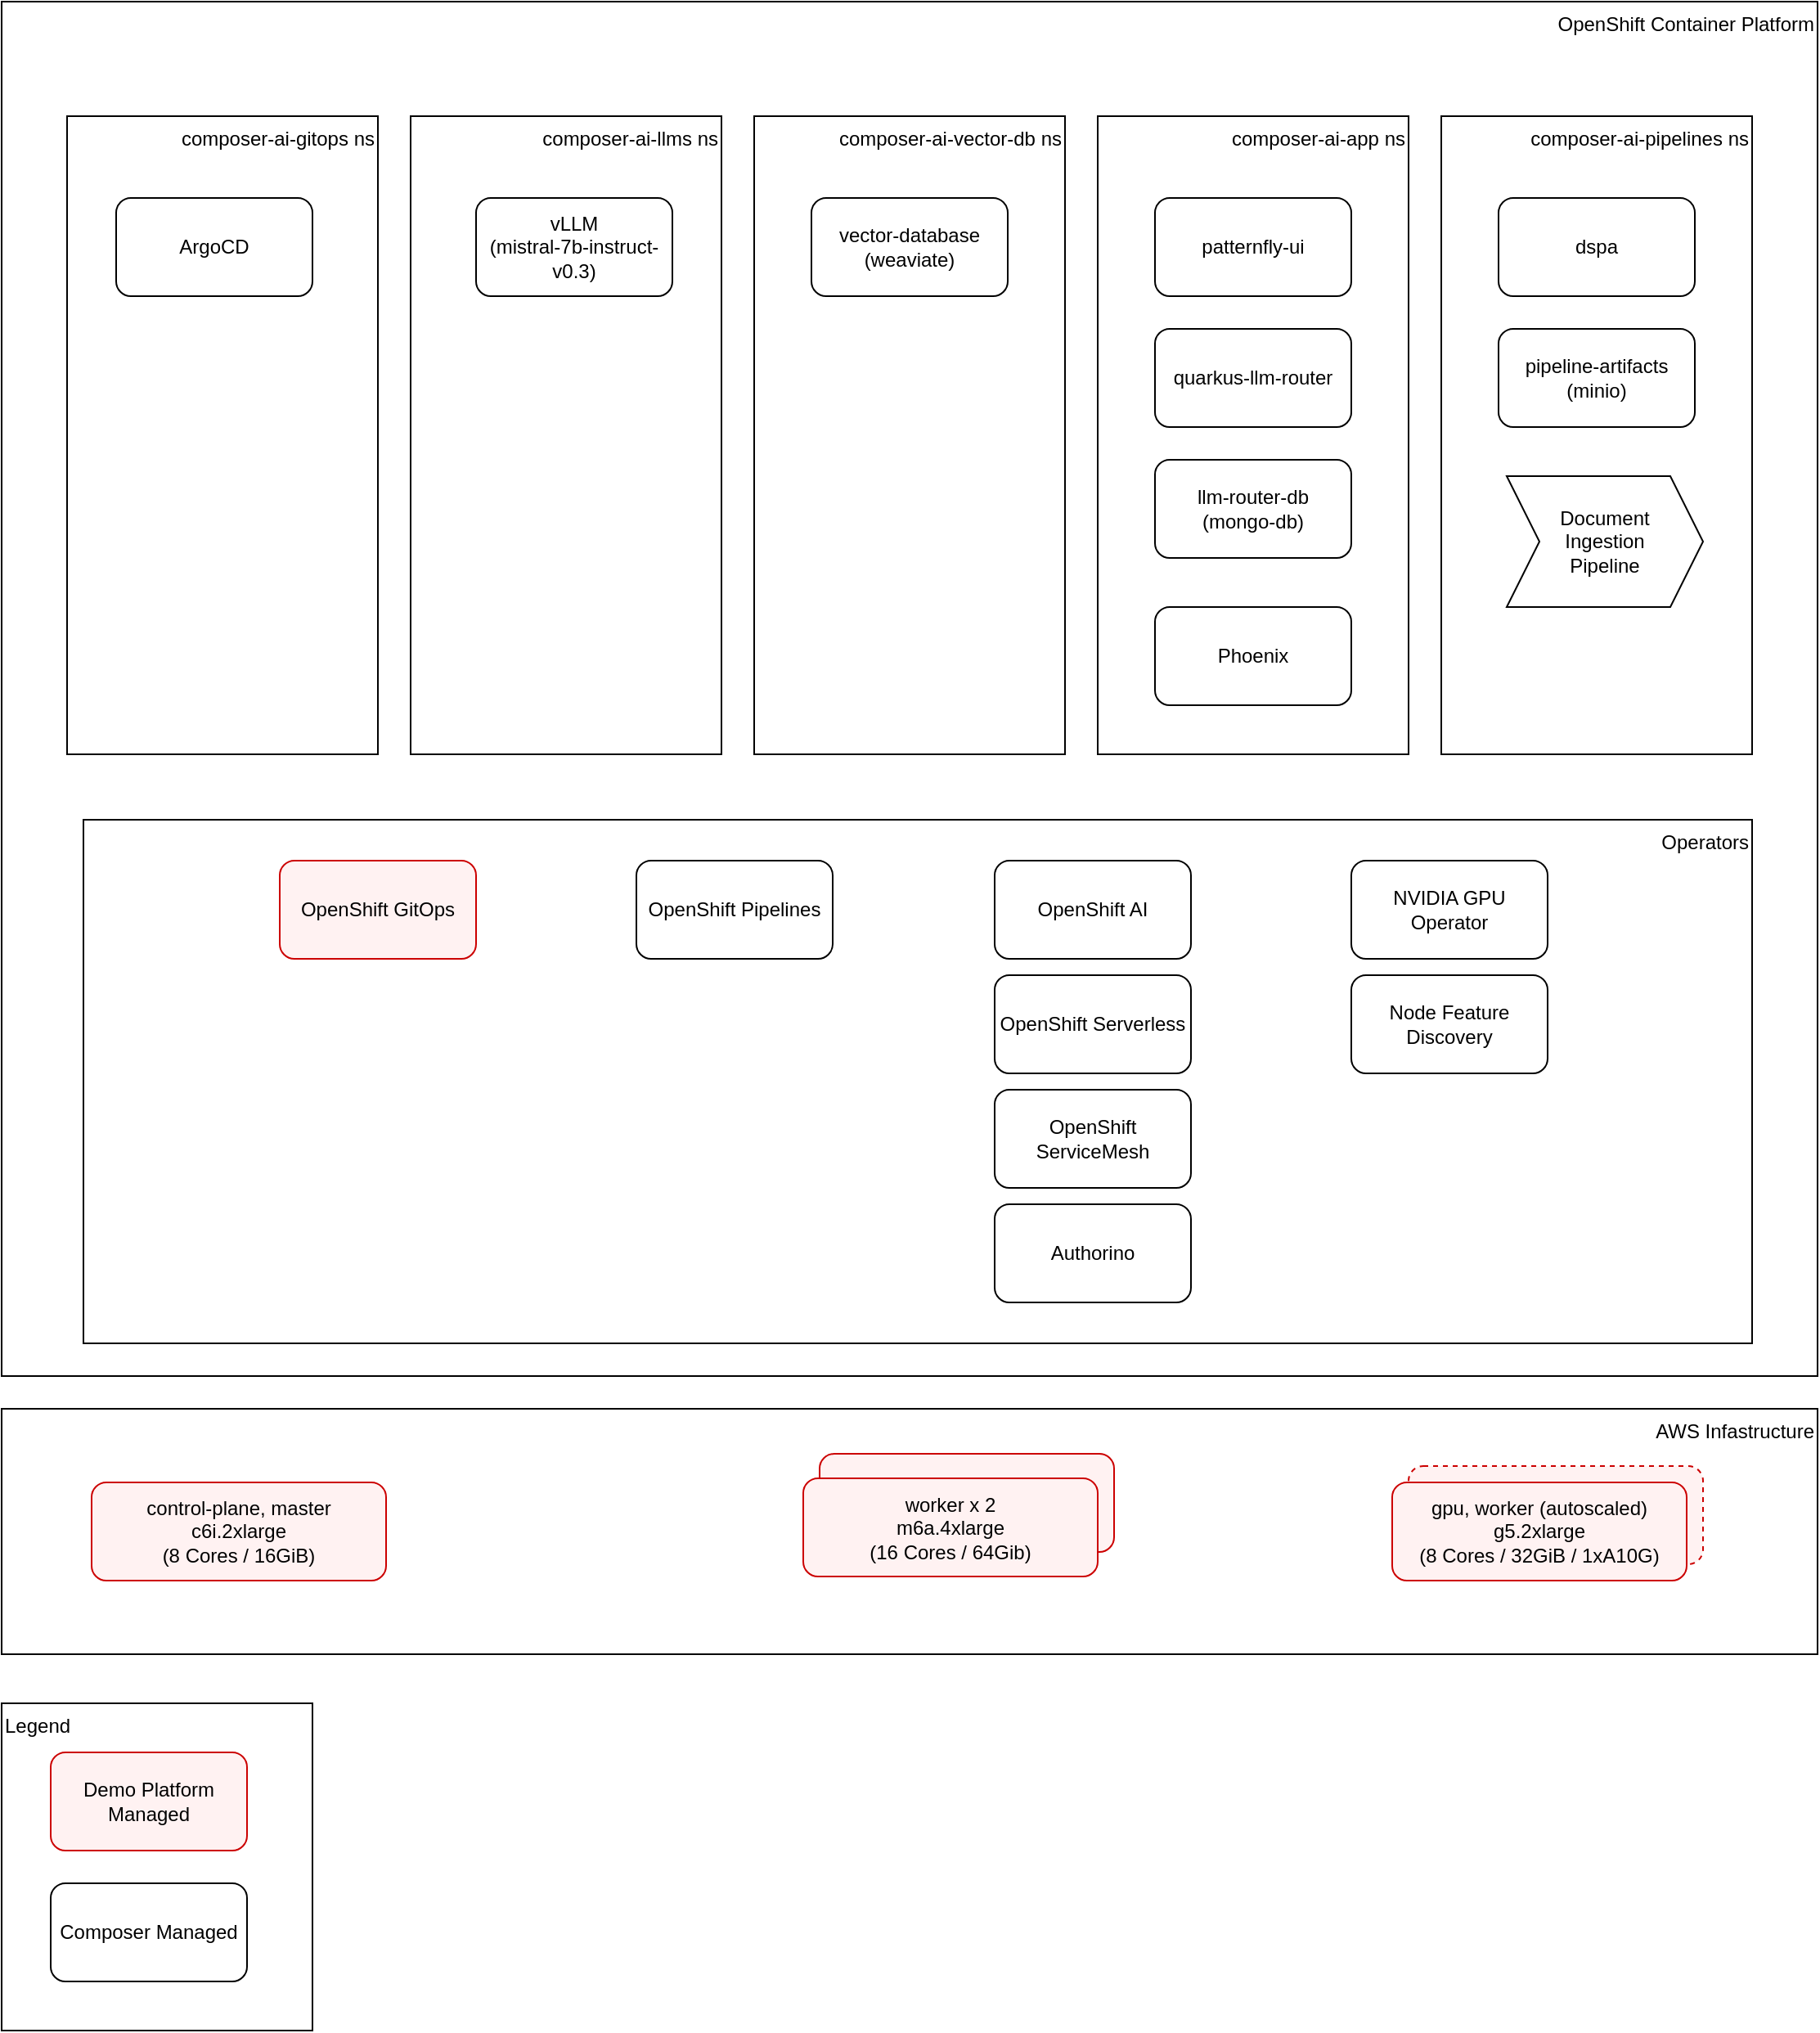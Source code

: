 <mxfile>
    <diagram id="2sebiGc540611mgCGR5V" name="Page-1">
        <mxGraphModel dx="1899" dy="1875" grid="1" gridSize="10" guides="1" tooltips="1" connect="1" arrows="1" fold="1" page="1" pageScale="1" pageWidth="850" pageHeight="1100" math="0" shadow="0">
            <root>
                <mxCell id="0"/>
                <mxCell id="1" parent="0"/>
                <mxCell id="2" value="OpenShift Container Platform" style="rounded=0;whiteSpace=wrap;html=1;align=right;verticalAlign=top;" parent="1" vertex="1">
                    <mxGeometry x="-140" y="-460" width="1110" height="840" as="geometry"/>
                </mxCell>
                <mxCell id="37" value="composer-ai-vector-db ns" style="rounded=0;whiteSpace=wrap;html=1;align=right;verticalAlign=top;" vertex="1" parent="1">
                    <mxGeometry x="320" y="-390" width="190" height="390" as="geometry"/>
                </mxCell>
                <mxCell id="3" value="Operators" style="rounded=0;whiteSpace=wrap;html=1;align=right;verticalAlign=top;" parent="1" vertex="1">
                    <mxGeometry x="-90" y="40" width="1020" height="320" as="geometry"/>
                </mxCell>
                <mxCell id="4" value="OpenShift GitOps" style="rounded=1;whiteSpace=wrap;html=1;strokeColor=#CC0000;fillColor=#FFF2F2;" parent="1" vertex="1">
                    <mxGeometry x="30" y="65" width="120" height="60" as="geometry"/>
                </mxCell>
                <mxCell id="5" value="OpenShift Pipelines" style="rounded=1;whiteSpace=wrap;html=1;" parent="1" vertex="1">
                    <mxGeometry x="248" y="65" width="120" height="60" as="geometry"/>
                </mxCell>
                <mxCell id="6" value="OpenShift AI" style="rounded=1;whiteSpace=wrap;html=1;" parent="1" vertex="1">
                    <mxGeometry x="467" y="65" width="120" height="60" as="geometry"/>
                </mxCell>
                <mxCell id="7" value="OpenShift Serverless" style="rounded=1;whiteSpace=wrap;html=1;" parent="1" vertex="1">
                    <mxGeometry x="467" y="135" width="120" height="60" as="geometry"/>
                </mxCell>
                <mxCell id="8" value="OpenShift ServiceMesh" style="rounded=1;whiteSpace=wrap;html=1;" parent="1" vertex="1">
                    <mxGeometry x="467" y="205" width="120" height="60" as="geometry"/>
                </mxCell>
                <mxCell id="9" value="Authorino" style="rounded=1;whiteSpace=wrap;html=1;" parent="1" vertex="1">
                    <mxGeometry x="467" y="275" width="120" height="60" as="geometry"/>
                </mxCell>
                <mxCell id="10" value="NVIDIA GPU Operator" style="rounded=1;whiteSpace=wrap;html=1;" parent="1" vertex="1">
                    <mxGeometry x="685" y="65" width="120" height="60" as="geometry"/>
                </mxCell>
                <mxCell id="11" value="Node Feature Discovery" style="rounded=1;whiteSpace=wrap;html=1;" parent="1" vertex="1">
                    <mxGeometry x="685" y="135" width="120" height="60" as="geometry"/>
                </mxCell>
                <mxCell id="12" value="AWS Infastructure" style="rounded=0;whiteSpace=wrap;html=1;align=right;verticalAlign=top;" parent="1" vertex="1">
                    <mxGeometry x="-140" y="400" width="1110" height="150" as="geometry"/>
                </mxCell>
                <mxCell id="13" value="control-plane, master&lt;br&gt;c6i.2xlarge&lt;br&gt;(8 Cores / 16GiB)" style="rounded=1;whiteSpace=wrap;html=1;strokeColor=#CC0000;fillColor=#FFF2F2;" parent="1" vertex="1">
                    <mxGeometry x="-85" y="445" width="180" height="60" as="geometry"/>
                </mxCell>
                <mxCell id="14" value="" style="rounded=1;whiteSpace=wrap;html=1;strokeColor=#CC0000;fillColor=#FFF2F2;" parent="1" vertex="1">
                    <mxGeometry x="360" y="427.5" width="180" height="60" as="geometry"/>
                </mxCell>
                <mxCell id="17" value="composer-ai-gitops ns" style="rounded=0;whiteSpace=wrap;html=1;align=right;verticalAlign=top;" parent="1" vertex="1">
                    <mxGeometry x="-100" y="-390" width="190" height="390" as="geometry"/>
                </mxCell>
                <mxCell id="18" value="ArgoCD" style="rounded=1;whiteSpace=wrap;html=1;" parent="1" vertex="1">
                    <mxGeometry x="-70" y="-340" width="120" height="60" as="geometry"/>
                </mxCell>
                <mxCell id="19" value="composer-ai-llms ns" style="rounded=0;whiteSpace=wrap;html=1;align=right;verticalAlign=top;" parent="1" vertex="1">
                    <mxGeometry x="110" y="-390" width="190" height="390" as="geometry"/>
                </mxCell>
                <mxCell id="20" value="vLLM&lt;br&gt;(mistral-7b-instruct-v0.3)" style="rounded=1;whiteSpace=wrap;html=1;" parent="1" vertex="1">
                    <mxGeometry x="150" y="-340" width="120" height="60" as="geometry"/>
                </mxCell>
                <mxCell id="22" value="composer-ai-app ns" style="rounded=0;whiteSpace=wrap;html=1;align=right;verticalAlign=top;" parent="1" vertex="1">
                    <mxGeometry x="530" y="-390" width="190" height="390" as="geometry"/>
                </mxCell>
                <mxCell id="23" value="patternfly-ui" style="rounded=1;whiteSpace=wrap;html=1;" parent="1" vertex="1">
                    <mxGeometry x="565" y="-340" width="120" height="60" as="geometry"/>
                </mxCell>
                <mxCell id="24" value="quarkus-llm-router" style="rounded=1;whiteSpace=wrap;html=1;" parent="1" vertex="1">
                    <mxGeometry x="565" y="-260" width="120" height="60" as="geometry"/>
                </mxCell>
                <mxCell id="25" value="vector-database&lt;br&gt;(weaviate)" style="rounded=1;whiteSpace=wrap;html=1;" parent="1" vertex="1">
                    <mxGeometry x="355" y="-340" width="120" height="60" as="geometry"/>
                </mxCell>
                <mxCell id="26" value="composer-ai-pipelines ns" style="rounded=0;whiteSpace=wrap;html=1;align=right;verticalAlign=top;" parent="1" vertex="1">
                    <mxGeometry x="740" y="-390" width="190" height="390" as="geometry"/>
                </mxCell>
                <mxCell id="27" value="dspa" style="rounded=1;whiteSpace=wrap;html=1;" parent="1" vertex="1">
                    <mxGeometry x="775" y="-340" width="120" height="60" as="geometry"/>
                </mxCell>
                <mxCell id="28" value="pipeline-artifacts&lt;br&gt;(minio)" style="rounded=1;whiteSpace=wrap;html=1;" parent="1" vertex="1">
                    <mxGeometry x="775" y="-260" width="120" height="60" as="geometry"/>
                </mxCell>
                <mxCell id="29" value="Document &lt;br&gt;Ingestion &lt;br&gt;Pipeline" style="shape=step;perimeter=stepPerimeter;whiteSpace=wrap;html=1;fixedSize=1;" parent="1" vertex="1">
                    <mxGeometry x="780" y="-170" width="120" height="80" as="geometry"/>
                </mxCell>
                <mxCell id="30" value="Phoenix" style="rounded=1;whiteSpace=wrap;html=1;" parent="1" vertex="1">
                    <mxGeometry x="565" y="-90" width="120" height="60" as="geometry"/>
                </mxCell>
                <mxCell id="31" value="llm-router-db&lt;br&gt;(mongo-db)" style="rounded=1;whiteSpace=wrap;html=1;" parent="1" vertex="1">
                    <mxGeometry x="565" y="-180" width="120" height="60" as="geometry"/>
                </mxCell>
                <mxCell id="38" value="worker x 2&lt;br&gt;m6a.4xlarge&lt;br&gt;(16 Cores / 64Gib)" style="rounded=1;whiteSpace=wrap;html=1;strokeColor=#CC0000;fillColor=#FFF2F2;" vertex="1" parent="1">
                    <mxGeometry x="350" y="442.5" width="180" height="60" as="geometry"/>
                </mxCell>
                <mxCell id="39" value="" style="rounded=1;whiteSpace=wrap;html=1;dashed=1;strokeColor=#CC0000;fillColor=#FFF2F2;" vertex="1" parent="1">
                    <mxGeometry x="720" y="435" width="180" height="60" as="geometry"/>
                </mxCell>
                <mxCell id="15" value="gpu, worker (autoscaled)&lt;br&gt;g5.2xlarge&lt;br&gt;(8 Cores / 32GiB / 1xA10G)" style="rounded=1;whiteSpace=wrap;html=1;strokeColor=#CC0000;fillColor=#FFF2F2;" parent="1" vertex="1">
                    <mxGeometry x="710" y="445" width="180" height="60" as="geometry"/>
                </mxCell>
                <mxCell id="40" value="Legend" style="rounded=0;whiteSpace=wrap;html=1;strokeColor=#000000;fillColor=default;align=left;verticalAlign=top;" vertex="1" parent="1">
                    <mxGeometry x="-140" y="580" width="190" height="200" as="geometry"/>
                </mxCell>
                <mxCell id="41" value="Demo Platform Managed" style="rounded=1;whiteSpace=wrap;html=1;strokeColor=#CC0000;fillColor=#FFF2F2;" vertex="1" parent="1">
                    <mxGeometry x="-110" y="610" width="120" height="60" as="geometry"/>
                </mxCell>
                <mxCell id="42" value="Composer Managed" style="rounded=1;whiteSpace=wrap;html=1;" vertex="1" parent="1">
                    <mxGeometry x="-110" y="690" width="120" height="60" as="geometry"/>
                </mxCell>
            </root>
        </mxGraphModel>
    </diagram>
</mxfile>